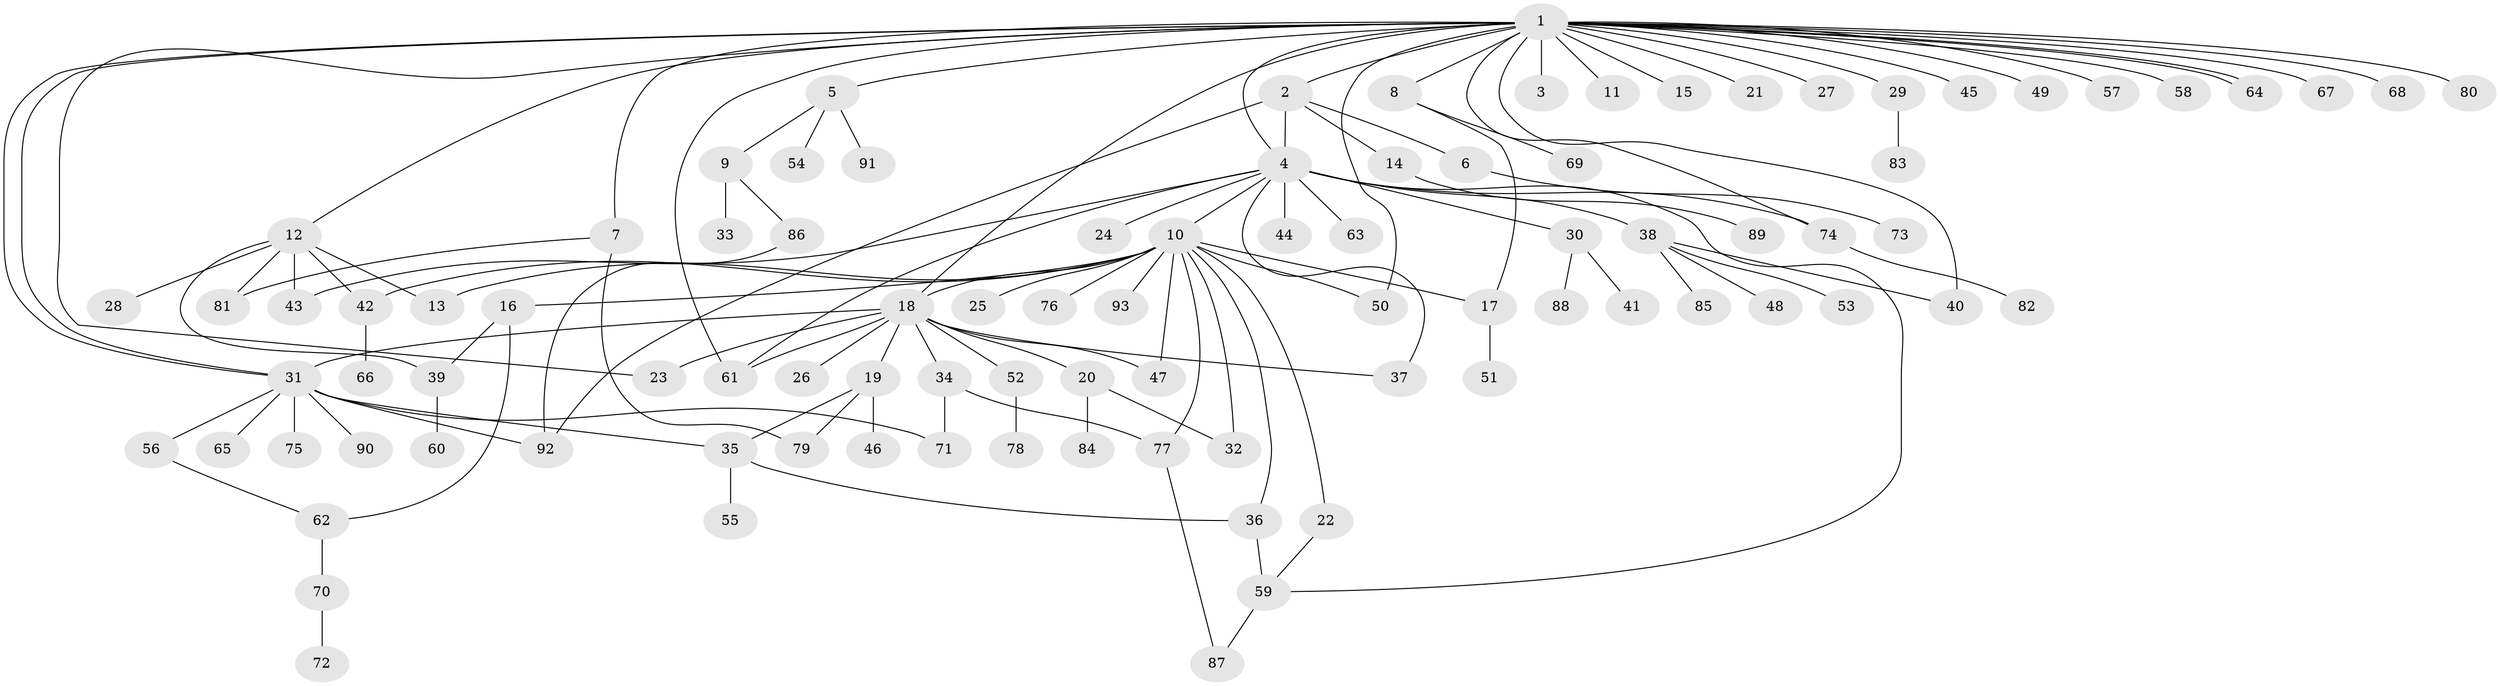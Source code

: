 // Generated by graph-tools (version 1.1) at 2025/11/02/27/25 16:11:14]
// undirected, 93 vertices, 123 edges
graph export_dot {
graph [start="1"]
  node [color=gray90,style=filled];
  1;
  2;
  3;
  4;
  5;
  6;
  7;
  8;
  9;
  10;
  11;
  12;
  13;
  14;
  15;
  16;
  17;
  18;
  19;
  20;
  21;
  22;
  23;
  24;
  25;
  26;
  27;
  28;
  29;
  30;
  31;
  32;
  33;
  34;
  35;
  36;
  37;
  38;
  39;
  40;
  41;
  42;
  43;
  44;
  45;
  46;
  47;
  48;
  49;
  50;
  51;
  52;
  53;
  54;
  55;
  56;
  57;
  58;
  59;
  60;
  61;
  62;
  63;
  64;
  65;
  66;
  67;
  68;
  69;
  70;
  71;
  72;
  73;
  74;
  75;
  76;
  77;
  78;
  79;
  80;
  81;
  82;
  83;
  84;
  85;
  86;
  87;
  88;
  89;
  90;
  91;
  92;
  93;
  1 -- 2;
  1 -- 3;
  1 -- 4;
  1 -- 5;
  1 -- 7;
  1 -- 8;
  1 -- 11;
  1 -- 12;
  1 -- 15;
  1 -- 18;
  1 -- 21;
  1 -- 23;
  1 -- 27;
  1 -- 29;
  1 -- 31;
  1 -- 31;
  1 -- 40;
  1 -- 45;
  1 -- 49;
  1 -- 50;
  1 -- 57;
  1 -- 58;
  1 -- 61;
  1 -- 64;
  1 -- 64;
  1 -- 67;
  1 -- 68;
  1 -- 74;
  1 -- 80;
  2 -- 4;
  2 -- 6;
  2 -- 14;
  2 -- 92;
  4 -- 10;
  4 -- 24;
  4 -- 30;
  4 -- 37;
  4 -- 38;
  4 -- 43;
  4 -- 44;
  4 -- 59;
  4 -- 61;
  4 -- 63;
  4 -- 74;
  5 -- 9;
  5 -- 54;
  5 -- 91;
  6 -- 73;
  7 -- 79;
  7 -- 81;
  8 -- 17;
  8 -- 69;
  9 -- 33;
  9 -- 86;
  10 -- 13;
  10 -- 16;
  10 -- 17;
  10 -- 18;
  10 -- 22;
  10 -- 25;
  10 -- 32;
  10 -- 36;
  10 -- 42;
  10 -- 47;
  10 -- 50;
  10 -- 76;
  10 -- 77;
  10 -- 93;
  12 -- 13;
  12 -- 28;
  12 -- 39;
  12 -- 42;
  12 -- 43;
  12 -- 81;
  14 -- 89;
  16 -- 39;
  16 -- 62;
  17 -- 51;
  18 -- 19;
  18 -- 20;
  18 -- 23;
  18 -- 26;
  18 -- 31;
  18 -- 34;
  18 -- 37;
  18 -- 47;
  18 -- 52;
  18 -- 61;
  19 -- 35;
  19 -- 46;
  19 -- 79;
  20 -- 32;
  20 -- 84;
  22 -- 59;
  29 -- 83;
  30 -- 41;
  30 -- 88;
  31 -- 35;
  31 -- 56;
  31 -- 65;
  31 -- 71;
  31 -- 75;
  31 -- 90;
  31 -- 92;
  34 -- 71;
  34 -- 77;
  35 -- 36;
  35 -- 55;
  36 -- 59;
  38 -- 40;
  38 -- 48;
  38 -- 53;
  38 -- 85;
  39 -- 60;
  42 -- 66;
  52 -- 78;
  56 -- 62;
  59 -- 87;
  62 -- 70;
  70 -- 72;
  74 -- 82;
  77 -- 87;
  86 -- 92;
}
